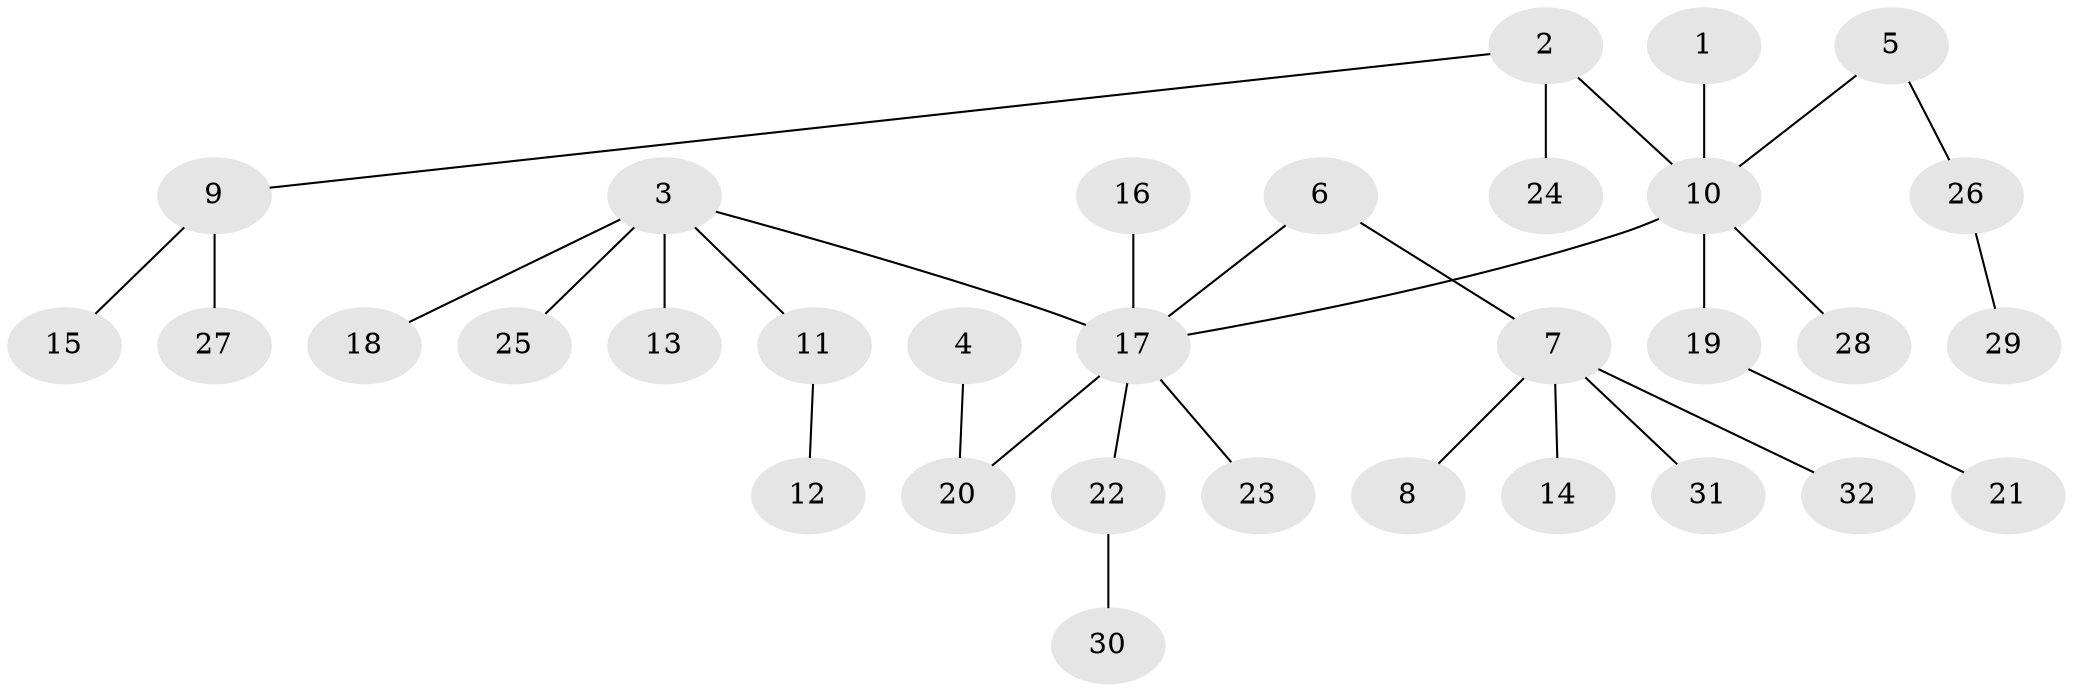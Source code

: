 // original degree distribution, {1: 0.4375, 2: 0.359375, 7: 0.03125, 3: 0.125, 4: 0.015625, 5: 0.03125}
// Generated by graph-tools (version 1.1) at 2025/26/03/09/25 03:26:28]
// undirected, 32 vertices, 31 edges
graph export_dot {
graph [start="1"]
  node [color=gray90,style=filled];
  1;
  2;
  3;
  4;
  5;
  6;
  7;
  8;
  9;
  10;
  11;
  12;
  13;
  14;
  15;
  16;
  17;
  18;
  19;
  20;
  21;
  22;
  23;
  24;
  25;
  26;
  27;
  28;
  29;
  30;
  31;
  32;
  1 -- 10 [weight=1.0];
  2 -- 9 [weight=1.0];
  2 -- 10 [weight=1.0];
  2 -- 24 [weight=1.0];
  3 -- 11 [weight=1.0];
  3 -- 13 [weight=1.0];
  3 -- 17 [weight=1.0];
  3 -- 18 [weight=1.0];
  3 -- 25 [weight=1.0];
  4 -- 20 [weight=1.0];
  5 -- 10 [weight=1.0];
  5 -- 26 [weight=1.0];
  6 -- 7 [weight=1.0];
  6 -- 17 [weight=1.0];
  7 -- 8 [weight=1.0];
  7 -- 14 [weight=1.0];
  7 -- 31 [weight=1.0];
  7 -- 32 [weight=1.0];
  9 -- 15 [weight=1.0];
  9 -- 27 [weight=1.0];
  10 -- 17 [weight=1.0];
  10 -- 19 [weight=1.0];
  10 -- 28 [weight=1.0];
  11 -- 12 [weight=1.0];
  16 -- 17 [weight=1.0];
  17 -- 20 [weight=1.0];
  17 -- 22 [weight=1.0];
  17 -- 23 [weight=1.0];
  19 -- 21 [weight=1.0];
  22 -- 30 [weight=1.0];
  26 -- 29 [weight=1.0];
}

